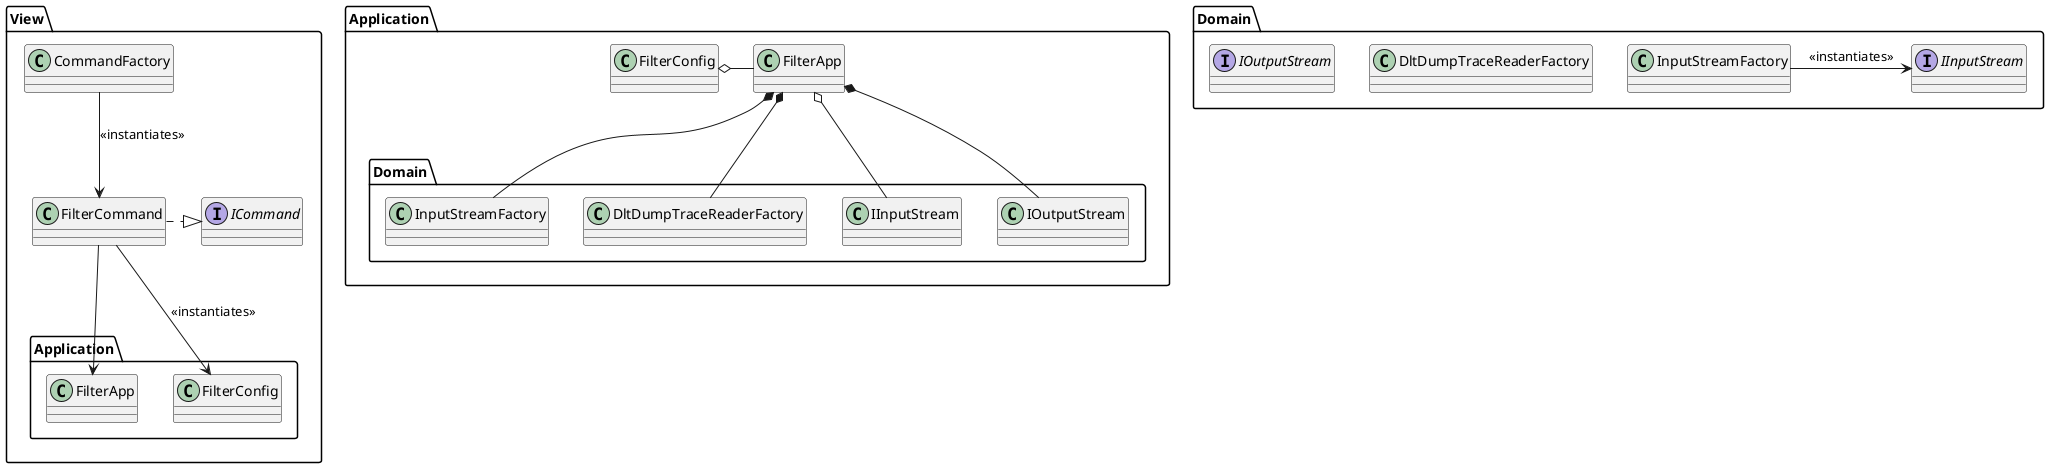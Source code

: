 @startuml App.Filter.Initialization

namespace View {
    class CommandFactory

    interface ICommand
    class FilterCommand

    ICommand <|.l.FilterCommand

    CommandFactory --> FilterCommand : <<instantiates>>

    FilterCommand --> Application.FilterApp
    FilterCommand --> Application.FilterConfig : <<instantiates>>
}

'View.HelpCommand --> Framework.System.Console

namespace Application {
    class FilterApp
    class FilterConfig

    FilterConfig o-r- FilterApp

    FilterApp *-d- Domain.InputStreamFactory
    FilterApp *-d- Domain.DltDumpTraceReaderFactory
    FilterApp o-d- Domain.IInputStream
    FilterApp *-d- Domain.IOutputStream
}

namespace Domain {
    class InputStreamFactory
    interface IInputStream
    class DltDumpTraceReaderFactory
    interface IOutputStream

    InputStreamFactory -r-> IInputStream : <<instantiates>>
}

@enduml